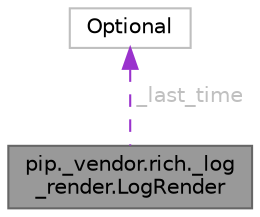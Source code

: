 digraph "pip._vendor.rich._log_render.LogRender"
{
 // LATEX_PDF_SIZE
  bgcolor="transparent";
  edge [fontname=Helvetica,fontsize=10,labelfontname=Helvetica,labelfontsize=10];
  node [fontname=Helvetica,fontsize=10,shape=box,height=0.2,width=0.4];
  Node1 [id="Node000001",label="pip._vendor.rich._log\l_render.LogRender",height=0.2,width=0.4,color="gray40", fillcolor="grey60", style="filled", fontcolor="black",tooltip=" "];
  Node2 -> Node1 [id="edge1_Node000001_Node000002",dir="back",color="darkorchid3",style="dashed",tooltip=" ",label=" _last_time",fontcolor="grey" ];
  Node2 [id="Node000002",label="Optional",height=0.2,width=0.4,color="grey75", fillcolor="white", style="filled",tooltip=" "];
}

